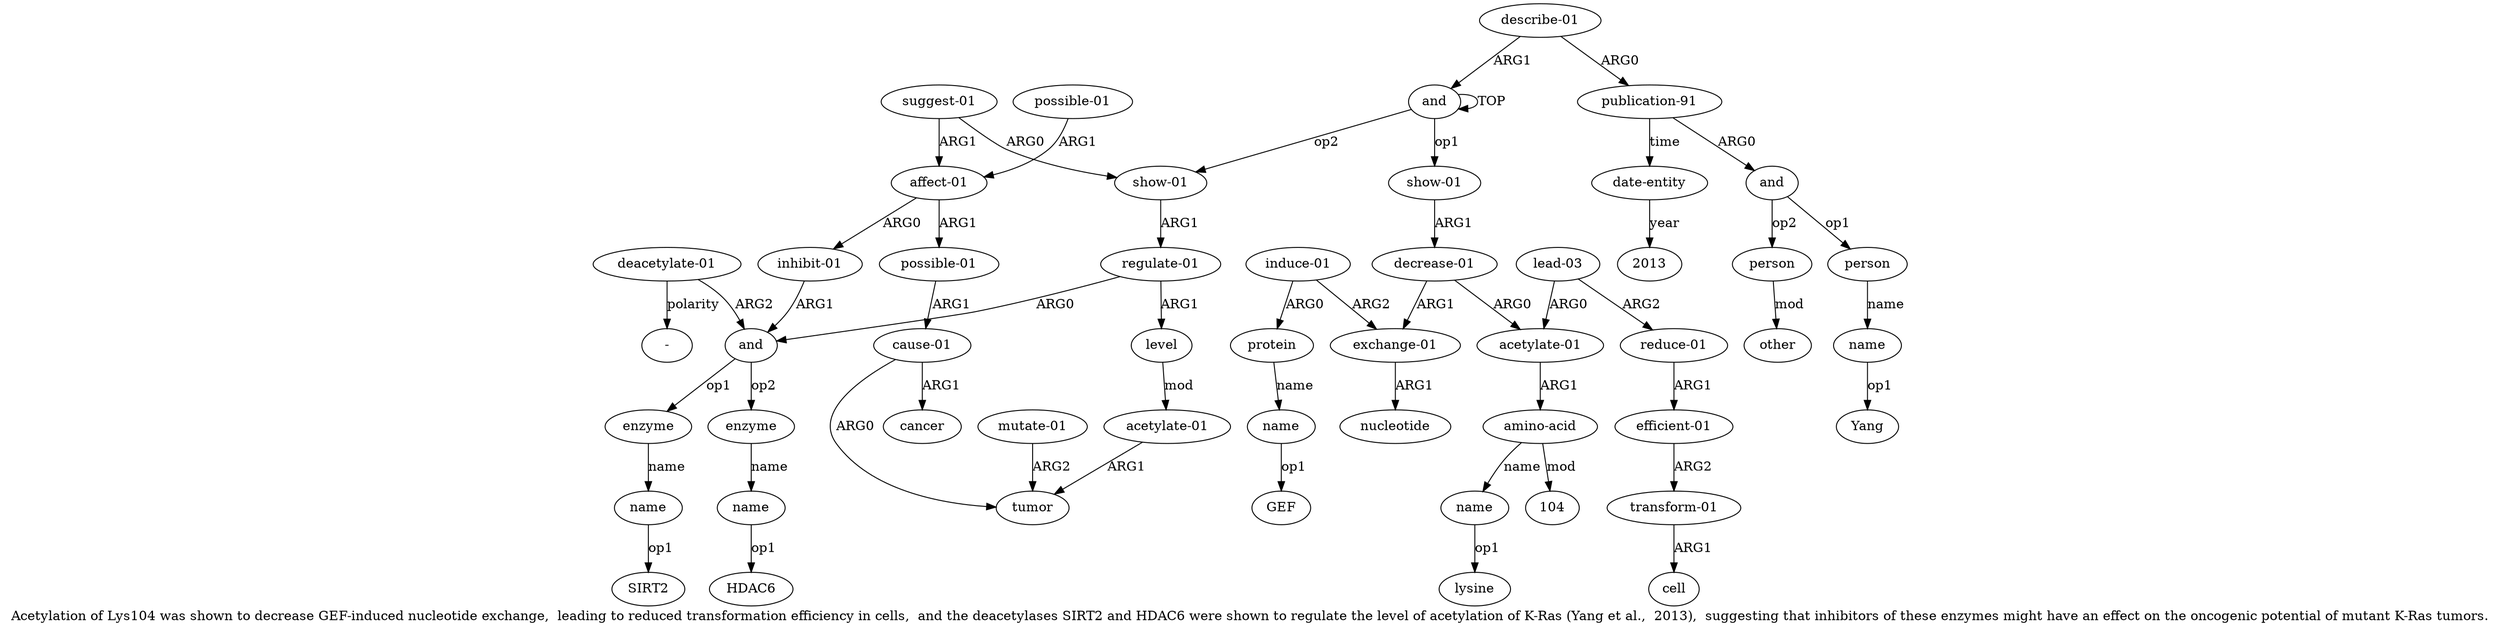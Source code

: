 digraph  {
	graph [label="Acetylation of Lys104 was shown to decrease GEF-induced nucleotide exchange,  leading to reduced transformation efficiency in cells,  \
and the deacetylases SIRT2 and HDAC6 were shown to regulate the level of acetylation of K-Ras (Yang et al.,  2013),  suggesting \
that inhibitors of these enzymes might have an effect on the oncogenic potential of mutant K-Ras tumors."];
	node [label="\N"];
	a20	 [color=black,
		gold_ind=20,
		gold_label=name,
		label=name,
		test_ind=20,
		test_label=name];
	"a20 SIRT2"	 [color=black,
		gold_ind=-1,
		gold_label=SIRT2,
		label=SIRT2,
		test_ind=-1,
		test_label=SIRT2];
	a20 -> "a20 SIRT2" [key=0,
	color=black,
	gold_label=op1,
	label=op1,
	test_label=op1];
a21 [color=black,
	gold_ind=21,
	gold_label=enzyme,
	label=enzyme,
	test_ind=21,
	test_label=enzyme];
a22 [color=black,
	gold_ind=22,
	gold_label=name,
	label=name,
	test_ind=22,
	test_label=name];
a21 -> a22 [key=0,
color=black,
gold_label=name,
label=name,
test_label=name];
"a22 HDAC6" [color=black,
gold_ind=-1,
gold_label=HDAC6,
label=HDAC6,
test_ind=-1,
test_label=HDAC6];
a22 -> "a22 HDAC6" [key=0,
color=black,
gold_label=op1,
label=op1,
test_label=op1];
a23 [color=black,
gold_ind=23,
gold_label="deacetylate-01",
label="deacetylate-01",
test_ind=23,
test_label="deacetylate-01"];
"a23 -" [color=black,
gold_ind=-1,
gold_label="-",
label="-",
test_ind=-1,
test_label="-"];
a23 -> "a23 -" [key=0,
color=black,
gold_label=polarity,
label=polarity,
test_label=polarity];
a18 [color=black,
gold_ind=18,
gold_label=and,
label=and,
test_ind=18,
test_label=and];
a23 -> a18 [key=0,
color=black,
gold_label=ARG2,
label=ARG2,
test_label=ARG2];
a24 [color=black,
gold_ind=24,
gold_label=level,
label=level,
test_ind=24,
test_label=level];
a25 [color=black,
gold_ind=25,
gold_label="acetylate-01",
label="acetylate-01",
test_ind=25,
test_label="acetylate-01"];
a24 -> a25 [key=0,
color=black,
gold_label=mod,
label=mod,
test_label=mod];
a31 [color=black,
gold_ind=31,
gold_label=tumor,
label=tumor,
test_ind=31,
test_label=tumor];
a25 -> a31 [key=0,
color=black,
gold_label=ARG1,
label=ARG1,
test_label=ARG1];
a26 [color=black,
gold_ind=26,
gold_label="suggest-01",
label="suggest-01",
test_ind=26,
test_label="suggest-01"];
a27 [color=black,
gold_ind=27,
gold_label="affect-01",
label="affect-01",
test_ind=27,
test_label="affect-01"];
a26 -> a27 [key=0,
color=black,
gold_label=ARG1,
label=ARG1,
test_label=ARG1];
a16 [color=black,
gold_ind=16,
gold_label="show-01",
label="show-01",
test_ind=16,
test_label="show-01"];
a26 -> a16 [key=0,
color=black,
gold_label=ARG0,
label=ARG0,
test_label=ARG0];
a28 [color=black,
gold_ind=28,
gold_label="inhibit-01",
label="inhibit-01",
test_ind=28,
test_label="inhibit-01"];
a27 -> a28 [key=0,
color=black,
gold_label=ARG0,
label=ARG0,
test_label=ARG0];
a29 [color=black,
gold_ind=29,
gold_label="possible-01",
label="possible-01",
test_ind=29,
test_label="possible-01"];
a27 -> a29 [key=0,
color=black,
gold_label=ARG1,
label=ARG1,
test_label=ARG1];
a28 -> a18 [key=0,
color=black,
gold_label=ARG1,
label=ARG1,
test_label=ARG1];
a30 [color=black,
gold_ind=30,
gold_label="cause-01",
label="cause-01",
test_ind=30,
test_label="cause-01"];
a29 -> a30 [key=0,
color=black,
gold_label=ARG1,
label=ARG1,
test_label=ARG1];
"a15 GEF" [color=black,
gold_ind=-1,
gold_label=GEF,
label=GEF,
test_ind=-1,
test_label=GEF];
a30 -> a31 [key=0,
color=black,
gold_label=ARG0,
label=ARG0,
test_label=ARG0];
a33 [color=black,
gold_ind=33,
gold_label=cancer,
label=cancer,
test_ind=33,
test_label=cancer];
a30 -> a33 [key=0,
color=black,
gold_label=ARG1,
label=ARG1,
test_label=ARG1];
"a42 2013" [color=black,
gold_ind=-1,
gold_label=2013,
label=2013,
test_ind=-1,
test_label=2013];
a37 [color=black,
gold_ind=37,
gold_label=and,
label=and,
test_ind=37,
test_label=and];
a38 [color=black,
gold_ind=38,
gold_label=person,
label=person,
test_ind=38,
test_label=person];
a37 -> a38 [key=0,
color=black,
gold_label=op1,
label=op1,
test_label=op1];
a40 [color=black,
gold_ind=40,
gold_label=person,
label=person,
test_ind=40,
test_label=person];
a37 -> a40 [key=0,
color=black,
gold_label=op2,
label=op2,
test_label=op2];
a36 [color=black,
gold_ind=36,
gold_label="publication-91",
label="publication-91",
test_ind=36,
test_label="publication-91"];
a36 -> a37 [key=0,
color=black,
gold_label=ARG0,
label=ARG0,
test_label=ARG0];
a42 [color=black,
gold_ind=42,
gold_label="date-entity",
label="date-entity",
test_ind=42,
test_label="date-entity"];
a36 -> a42 [key=0,
color=black,
gold_label=time,
label=time,
test_label=time];
a35 [color=black,
gold_ind=35,
gold_label="describe-01",
label="describe-01",
test_ind=35,
test_label="describe-01"];
a35 -> a36 [key=0,
color=black,
gold_label=ARG0,
label=ARG0,
test_label=ARG0];
a0 [color=black,
gold_ind=0,
gold_label=and,
label=and,
test_ind=0,
test_label=and];
a35 -> a0 [key=0,
color=black,
gold_label=ARG1,
label=ARG1,
test_label=ARG1];
a34 [color=black,
gold_ind=34,
gold_label="possible-01",
label="possible-01",
test_ind=34,
test_label="possible-01"];
a34 -> a27 [key=0,
color=black,
gold_label=ARG1,
label=ARG1,
test_label=ARG1];
"a5 lysine" [color=black,
gold_ind=-1,
gold_label=lysine,
label=lysine,
test_ind=-1,
test_label=lysine];
a32 [color=black,
gold_ind=32,
gold_label="mutate-01",
label="mutate-01",
test_ind=32,
test_label="mutate-01"];
a32 -> a31 [key=0,
color=black,
gold_label=ARG2,
label=ARG2,
test_label=ARG2];
a15 [color=black,
gold_ind=15,
gold_label=name,
label=name,
test_ind=15,
test_label=name];
a15 -> "a15 GEF" [key=0,
color=black,
gold_label=op1,
label=op1,
test_label=op1];
a14 [color=black,
gold_ind=14,
gold_label=protein,
label=protein,
test_ind=14,
test_label=protein];
a14 -> a15 [key=0,
color=black,
gold_label=name,
label=name,
test_label=name];
a17 [color=black,
gold_ind=17,
gold_label="regulate-01",
label="regulate-01",
test_ind=17,
test_label="regulate-01"];
a17 -> a24 [key=0,
color=black,
gold_label=ARG1,
label=ARG1,
test_label=ARG1];
a17 -> a18 [key=0,
color=black,
gold_label=ARG0,
label=ARG0,
test_label=ARG0];
a16 -> a17 [key=0,
color=black,
gold_label=ARG1,
label=ARG1,
test_label=ARG1];
a11 [color=black,
gold_ind=11,
gold_label="exchange-01",
label="exchange-01",
test_ind=11,
test_label="exchange-01"];
a12 [color=black,
gold_ind=12,
gold_label=nucleotide,
label=nucleotide,
test_ind=12,
test_label=nucleotide];
a11 -> a12 [key=0,
color=black,
gold_label=ARG1,
label=ARG1,
test_label=ARG1];
a10 [color=black,
gold_ind=10,
gold_label=cell,
label=cell,
test_ind=10,
test_label=cell];
a13 [color=black,
gold_ind=13,
gold_label="induce-01",
label="induce-01",
test_ind=13,
test_label="induce-01"];
a13 -> a14 [key=0,
color=black,
gold_label=ARG0,
label=ARG0,
test_label=ARG0];
a13 -> a11 [key=0,
color=black,
gold_label=ARG2,
label=ARG2,
test_label=ARG2];
"a4 104" [color=black,
gold_ind=-1,
gold_label=104,
label=104,
test_ind=-1,
test_label=104];
a39 [color=black,
gold_ind=39,
gold_label=name,
label=name,
test_ind=39,
test_label=name];
"a39 Yang" [color=black,
gold_ind=-1,
gold_label=Yang,
label=Yang,
test_ind=-1,
test_label=Yang];
a39 -> "a39 Yang" [key=0,
color=black,
gold_label=op1,
label=op1,
test_label=op1];
a38 -> a39 [key=0,
color=black,
gold_label=name,
label=name,
test_label=name];
a19 [color=black,
gold_ind=19,
gold_label=enzyme,
label=enzyme,
test_ind=19,
test_label=enzyme];
a19 -> a20 [key=0,
color=black,
gold_label=name,
label=name,
test_label=name];
a18 -> a21 [key=0,
color=black,
gold_label=op2,
label=op2,
test_label=op2];
a18 -> a19 [key=0,
color=black,
gold_label=op1,
label=op1,
test_label=op1];
a1 [color=black,
gold_ind=1,
gold_label="show-01",
label="show-01",
test_ind=1,
test_label="show-01"];
a2 [color=black,
gold_ind=2,
gold_label="decrease-01",
label="decrease-01",
test_ind=2,
test_label="decrease-01"];
a1 -> a2 [key=0,
color=black,
gold_label=ARG1,
label=ARG1,
test_label=ARG1];
a0 -> a16 [key=0,
color=black,
gold_label=op2,
label=op2,
test_label=op2];
a0 -> a1 [key=0,
color=black,
gold_label=op1,
label=op1,
test_label=op1];
a0 -> a0 [key=0,
color=black,
gold_label=TOP,
label=TOP,
test_label=TOP];
a3 [color=black,
gold_ind=3,
gold_label="acetylate-01",
label="acetylate-01",
test_ind=3,
test_label="acetylate-01"];
a4 [color=black,
gold_ind=4,
gold_label="amino-acid",
label="amino-acid",
test_ind=4,
test_label="amino-acid"];
a3 -> a4 [key=0,
color=black,
gold_label=ARG1,
label=ARG1,
test_label=ARG1];
a2 -> a11 [key=0,
color=black,
gold_label=ARG1,
label=ARG1,
test_label=ARG1];
a2 -> a3 [key=0,
color=black,
gold_label=ARG0,
label=ARG0,
test_label=ARG0];
a5 [color=black,
gold_ind=5,
gold_label=name,
label=name,
test_ind=5,
test_label=name];
a5 -> "a5 lysine" [key=0,
color=black,
gold_label=op1,
label=op1,
test_label=op1];
a4 -> "a4 104" [key=0,
color=black,
gold_label=mod,
label=mod,
test_label=mod];
a4 -> a5 [key=0,
color=black,
gold_label=name,
label=name,
test_label=name];
a7 [color=black,
gold_ind=7,
gold_label="reduce-01",
label="reduce-01",
test_ind=7,
test_label="reduce-01"];
a8 [color=black,
gold_ind=8,
gold_label="efficient-01",
label="efficient-01",
test_ind=8,
test_label="efficient-01"];
a7 -> a8 [key=0,
color=black,
gold_label=ARG1,
label=ARG1,
test_label=ARG1];
a6 [color=black,
gold_ind=6,
gold_label="lead-03",
label="lead-03",
test_ind=6,
test_label="lead-03"];
a6 -> a3 [key=0,
color=black,
gold_label=ARG0,
label=ARG0,
test_label=ARG0];
a6 -> a7 [key=0,
color=black,
gold_label=ARG2,
label=ARG2,
test_label=ARG2];
a9 [color=black,
gold_ind=9,
gold_label="transform-01",
label="transform-01",
test_ind=9,
test_label="transform-01"];
a9 -> a10 [key=0,
color=black,
gold_label=ARG1,
label=ARG1,
test_label=ARG1];
a8 -> a9 [key=0,
color=black,
gold_label=ARG2,
label=ARG2,
test_label=ARG2];
a42 -> "a42 2013" [key=0,
color=black,
gold_label=year,
label=year,
test_label=year];
a41 [color=black,
gold_ind=41,
gold_label=other,
label=other,
test_ind=41,
test_label=other];
a40 -> a41 [key=0,
color=black,
gold_label=mod,
label=mod,
test_label=mod];
}
